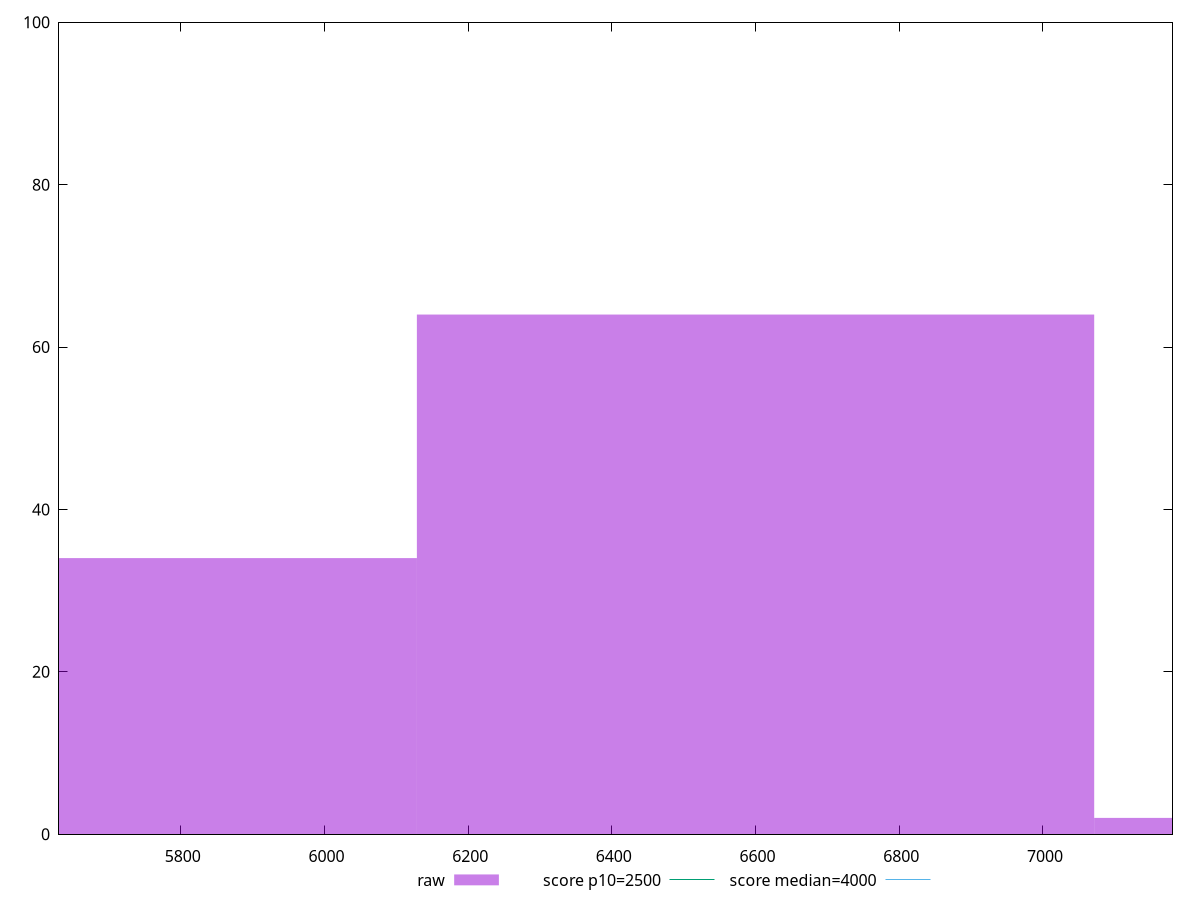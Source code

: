 reset

$raw <<EOF
5657.139517811378 34
6599.996104113274 64
7542.85269041517 2
EOF

set key outside below
set boxwidth 942.8565863018963
set xrange [5630.380500000001:7180.423000000002]
set yrange [0:100]
set trange [0:100]
set style fill transparent solid 0.5 noborder

set parametric
set terminal svg size 640, 490 enhanced background rgb 'white'
set output "report_00009_2021-02-08T22-37-41.559Z/largest-contentful-paint/samples/pages+cached+noadtech/raw/histogram.svg"

plot $raw title "raw" with boxes, \
     2500,t title "score p10=2500", \
     4000,t title "score median=4000"

reset
